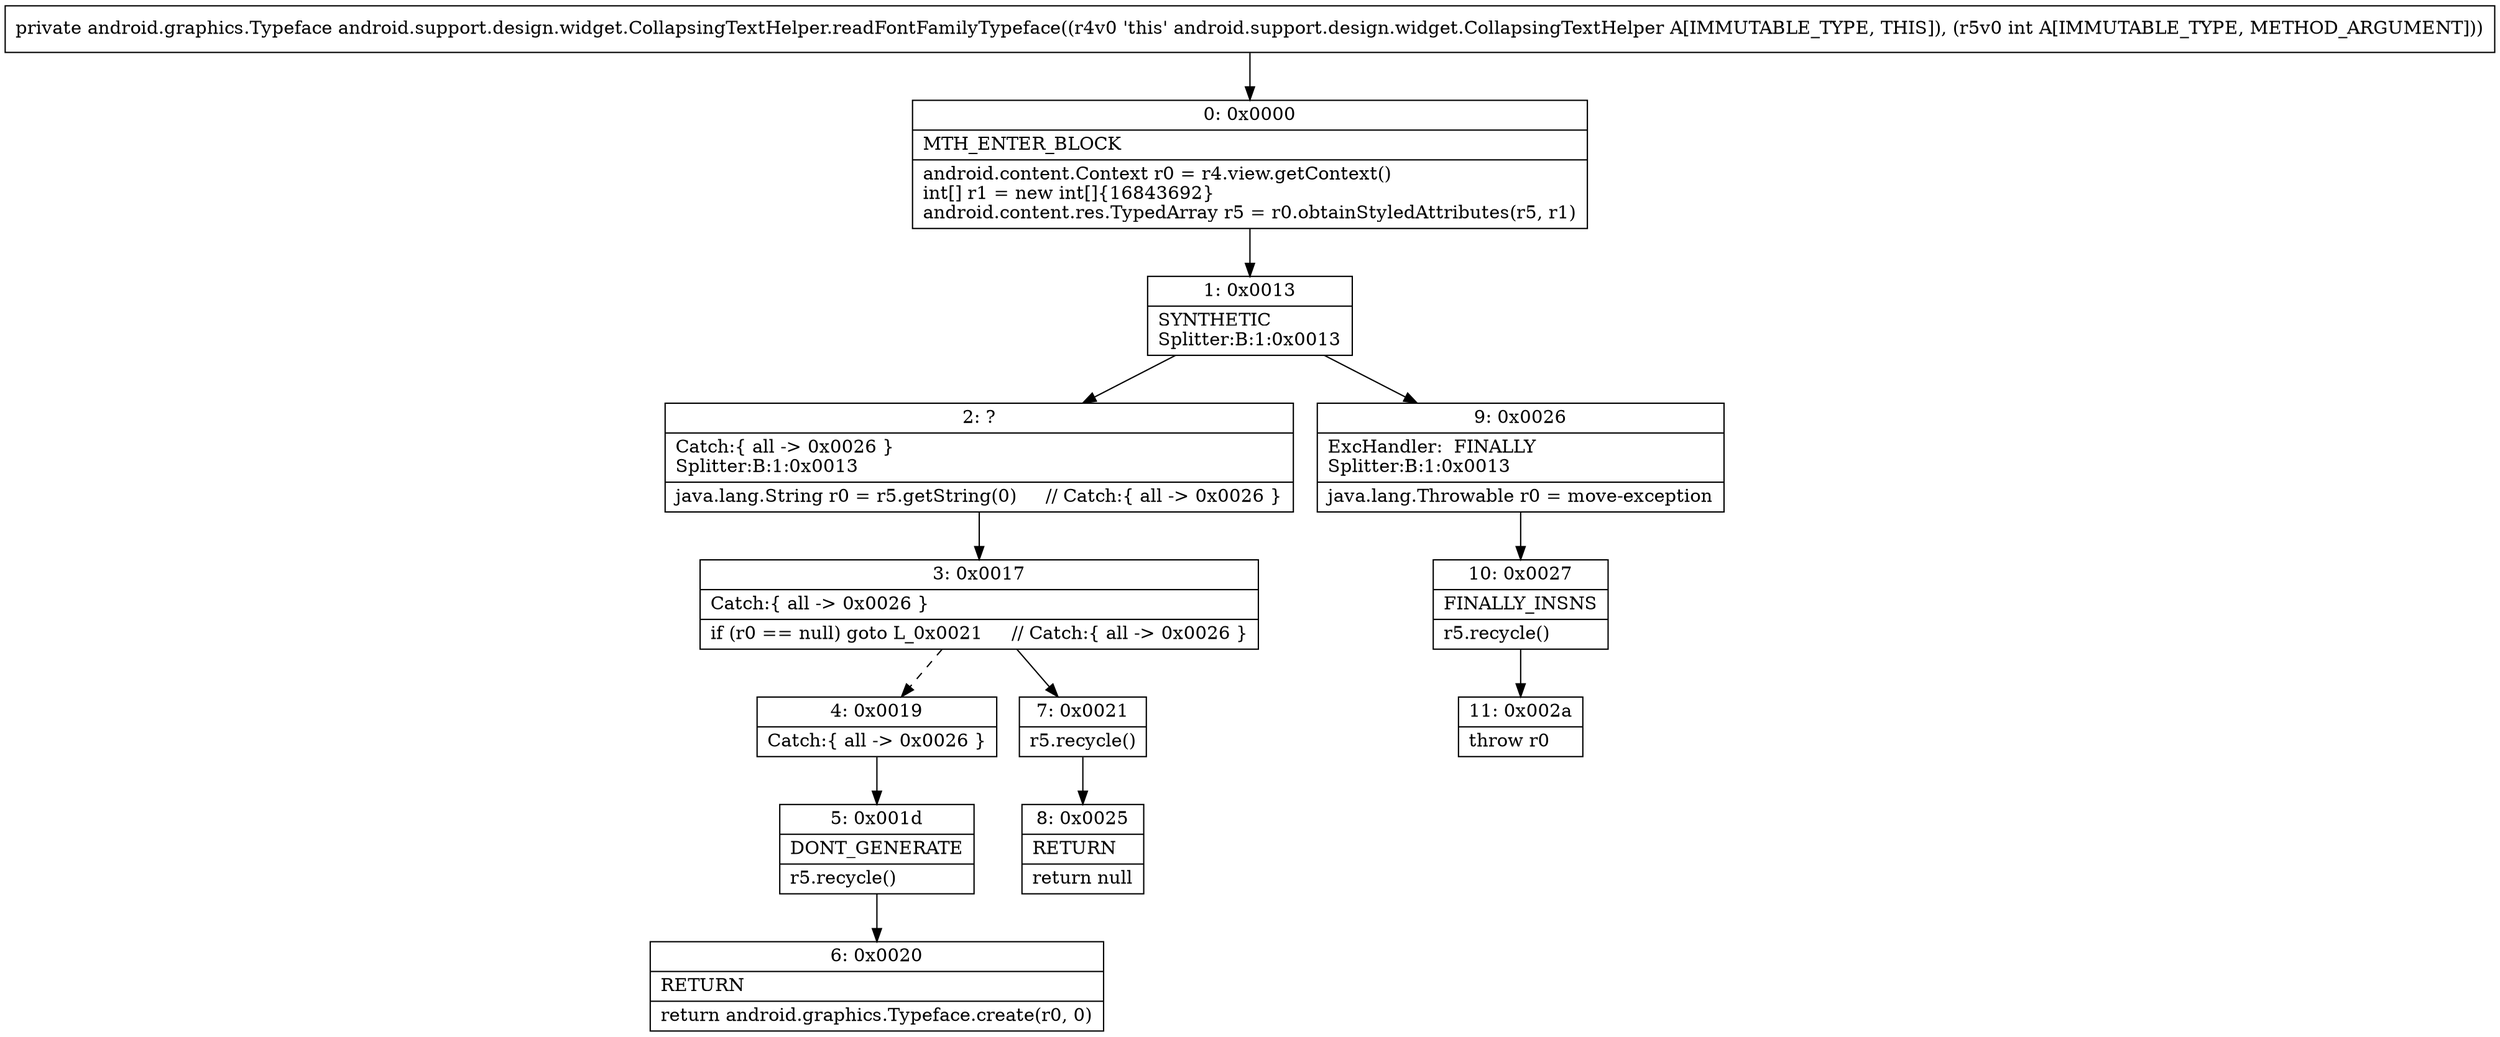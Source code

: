 digraph "CFG forandroid.support.design.widget.CollapsingTextHelper.readFontFamilyTypeface(I)Landroid\/graphics\/Typeface;" {
Node_0 [shape=record,label="{0\:\ 0x0000|MTH_ENTER_BLOCK\l|android.content.Context r0 = r4.view.getContext()\lint[] r1 = new int[]\{16843692\}\landroid.content.res.TypedArray r5 = r0.obtainStyledAttributes(r5, r1)\l}"];
Node_1 [shape=record,label="{1\:\ 0x0013|SYNTHETIC\lSplitter:B:1:0x0013\l}"];
Node_2 [shape=record,label="{2\:\ ?|Catch:\{ all \-\> 0x0026 \}\lSplitter:B:1:0x0013\l|java.lang.String r0 = r5.getString(0)     \/\/ Catch:\{ all \-\> 0x0026 \}\l}"];
Node_3 [shape=record,label="{3\:\ 0x0017|Catch:\{ all \-\> 0x0026 \}\l|if (r0 == null) goto L_0x0021     \/\/ Catch:\{ all \-\> 0x0026 \}\l}"];
Node_4 [shape=record,label="{4\:\ 0x0019|Catch:\{ all \-\> 0x0026 \}\l}"];
Node_5 [shape=record,label="{5\:\ 0x001d|DONT_GENERATE\l|r5.recycle()\l}"];
Node_6 [shape=record,label="{6\:\ 0x0020|RETURN\l|return android.graphics.Typeface.create(r0, 0)\l}"];
Node_7 [shape=record,label="{7\:\ 0x0021|r5.recycle()\l}"];
Node_8 [shape=record,label="{8\:\ 0x0025|RETURN\l|return null\l}"];
Node_9 [shape=record,label="{9\:\ 0x0026|ExcHandler:  FINALLY\lSplitter:B:1:0x0013\l|java.lang.Throwable r0 = move\-exception\l}"];
Node_10 [shape=record,label="{10\:\ 0x0027|FINALLY_INSNS\l|r5.recycle()\l}"];
Node_11 [shape=record,label="{11\:\ 0x002a|throw r0\l}"];
MethodNode[shape=record,label="{private android.graphics.Typeface android.support.design.widget.CollapsingTextHelper.readFontFamilyTypeface((r4v0 'this' android.support.design.widget.CollapsingTextHelper A[IMMUTABLE_TYPE, THIS]), (r5v0 int A[IMMUTABLE_TYPE, METHOD_ARGUMENT])) }"];
MethodNode -> Node_0;
Node_0 -> Node_1;
Node_1 -> Node_2;
Node_1 -> Node_9;
Node_2 -> Node_3;
Node_3 -> Node_4[style=dashed];
Node_3 -> Node_7;
Node_4 -> Node_5;
Node_5 -> Node_6;
Node_7 -> Node_8;
Node_9 -> Node_10;
Node_10 -> Node_11;
}

